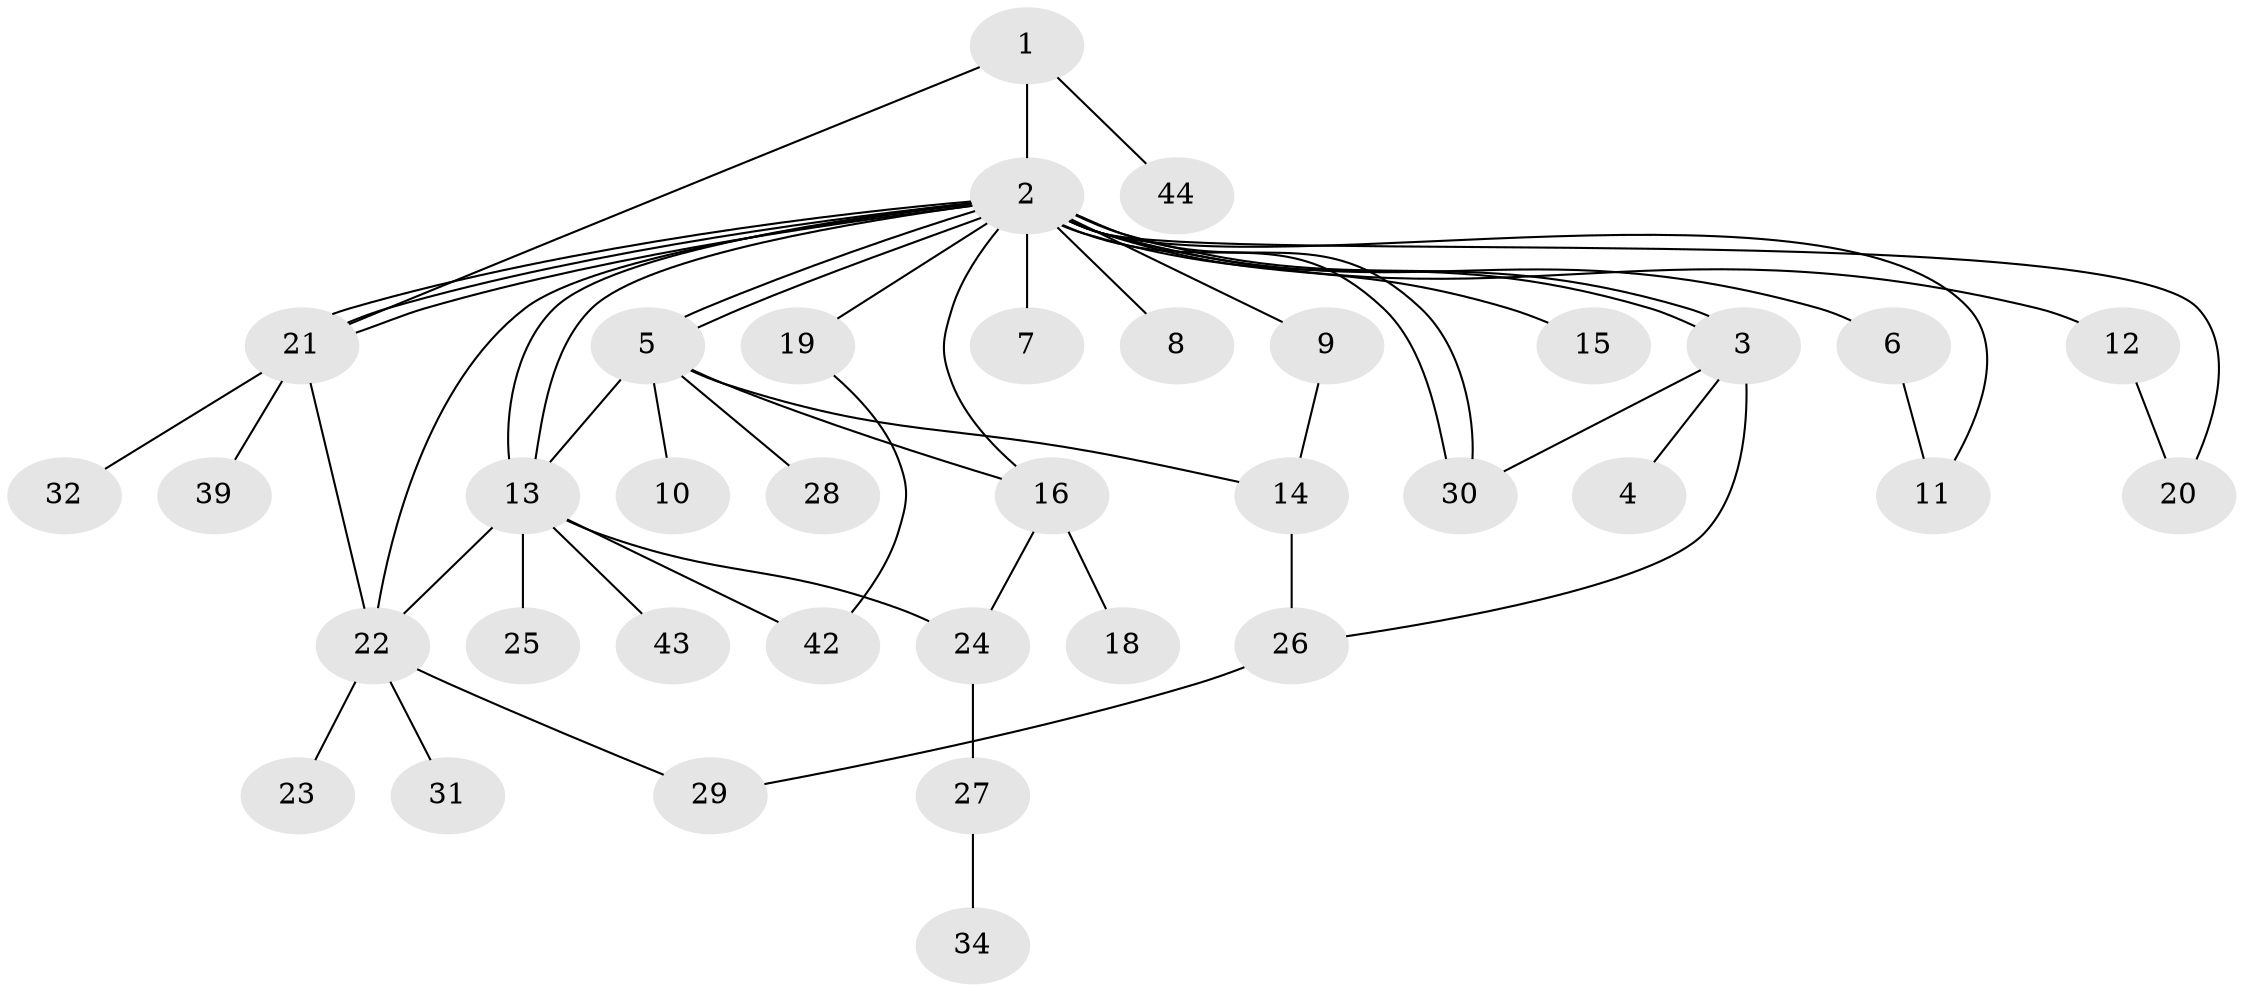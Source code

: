 // original degree distribution, {3: 0.11538461538461539, 29: 0.019230769230769232, 5: 0.019230769230769232, 1: 0.4807692307692308, 7: 0.019230769230769232, 2: 0.19230769230769232, 8: 0.038461538461538464, 4: 0.09615384615384616, 6: 0.019230769230769232}
// Generated by graph-tools (version 1.1) at 2025/18/03/04/25 18:18:10]
// undirected, 36 vertices, 54 edges
graph export_dot {
graph [start="1"]
  node [color=gray90,style=filled];
  1;
  2 [super="+17+41+46+36+37+33"];
  3;
  4;
  5;
  6;
  7;
  8;
  9;
  10;
  11;
  12;
  13;
  14 [super="+52"];
  15;
  16;
  18;
  19;
  20;
  21;
  22 [super="+40+50"];
  23;
  24 [super="+38+48"];
  25;
  26 [super="+35"];
  27;
  28;
  29;
  30;
  31;
  32;
  34;
  39;
  42;
  43 [super="+49"];
  44;
  1 -- 2;
  1 -- 21;
  1 -- 44;
  2 -- 3;
  2 -- 3;
  2 -- 5;
  2 -- 5;
  2 -- 6;
  2 -- 7;
  2 -- 8;
  2 -- 9 [weight=2];
  2 -- 11;
  2 -- 12;
  2 -- 13;
  2 -- 13;
  2 -- 15;
  2 -- 16;
  2 -- 19;
  2 -- 20;
  2 -- 21 [weight=2];
  2 -- 21;
  2 -- 21;
  2 -- 22;
  2 -- 30;
  2 -- 30;
  3 -- 4;
  3 -- 26;
  3 -- 30;
  5 -- 10;
  5 -- 13;
  5 -- 14;
  5 -- 16;
  5 -- 28;
  6 -- 11;
  9 -- 14;
  12 -- 20;
  13 -- 25;
  13 -- 42;
  13 -- 43;
  13 -- 24;
  13 -- 22;
  14 -- 26;
  16 -- 18;
  16 -- 24;
  19 -- 42;
  21 -- 32;
  21 -- 39;
  21 -- 22;
  22 -- 23;
  22 -- 31;
  22 -- 29;
  24 -- 27;
  26 -- 29;
  27 -- 34;
}
